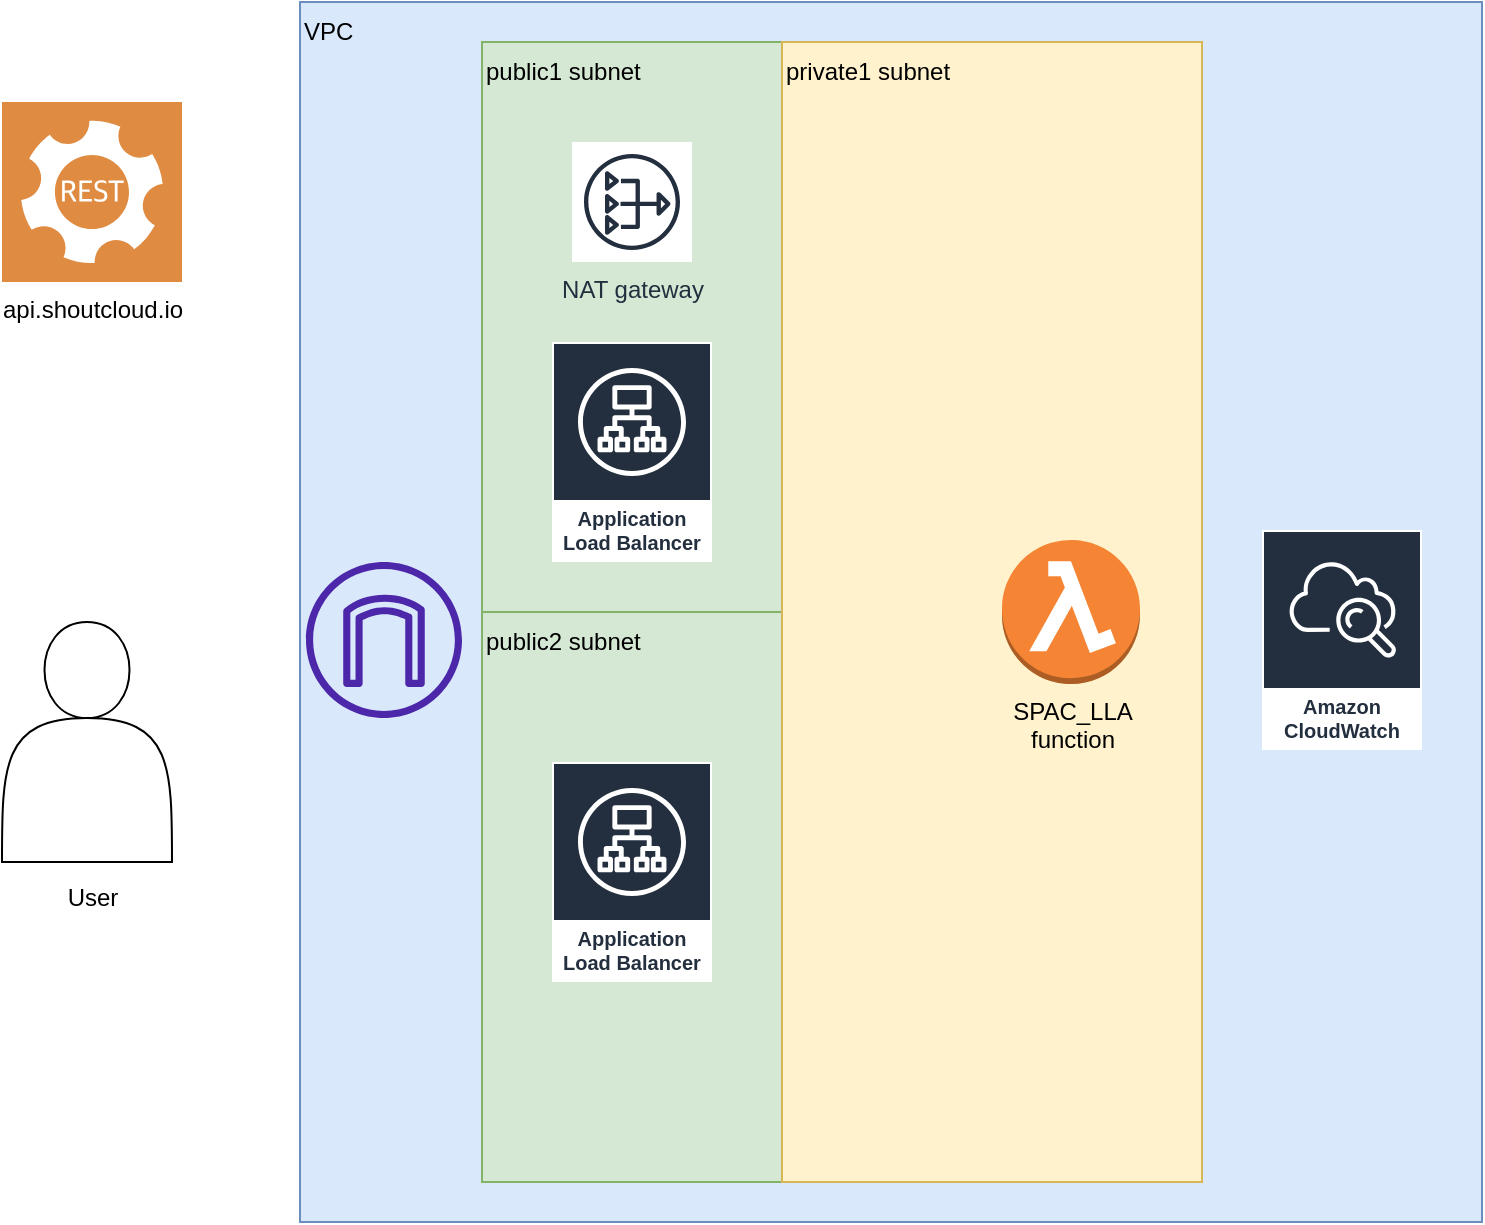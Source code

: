 <mxfile version="16.6.1" type="device" pages="4"><diagram id="nQ5cE1PgtciGUzmoDRAU" name="high-level-diagram"><mxGraphModel dx="1120" dy="743" grid="1" gridSize="10" guides="1" tooltips="1" connect="1" arrows="1" fold="1" page="1" pageScale="1" pageWidth="827" pageHeight="1169" math="0" shadow="0"><root><mxCell id="0"/><mxCell id="1" parent="0"/><mxCell id="ZeFVHa8n_8ad9RUqH5iK-1" value="" style="rounded=0;whiteSpace=wrap;html=1;fillColor=#dae8fc;strokeColor=#6c8ebf;" parent="1" vertex="1"><mxGeometry x="179" y="90" width="591" height="610" as="geometry"/></mxCell><mxCell id="ZeFVHa8n_8ad9RUqH5iK-8" value="VPC" style="text;html=1;strokeColor=none;fillColor=none;align=left;verticalAlign=middle;whiteSpace=wrap;rounded=0;fontColor=#000000;" parent="1" vertex="1"><mxGeometry x="179" y="90" width="81" height="30" as="geometry"/></mxCell><mxCell id="ZeFVHa8n_8ad9RUqH5iK-10" value="" style="rounded=0;whiteSpace=wrap;html=1;fillColor=#d5e8d4;strokeColor=#82b366;" parent="1" vertex="1"><mxGeometry x="270" y="110" width="150" height="285" as="geometry"/></mxCell><mxCell id="ZeFVHa8n_8ad9RUqH5iK-11" value="" style="rounded=0;whiteSpace=wrap;html=1;fillColor=#d5e8d4;strokeColor=#82b366;" parent="1" vertex="1"><mxGeometry x="270" y="395" width="150" height="285" as="geometry"/></mxCell><mxCell id="Bqds_71Zmgiunn6YBquI-2" value="public1 subnet" style="text;html=1;strokeColor=none;fillColor=none;align=left;verticalAlign=middle;whiteSpace=wrap;rounded=0;fontColor=#000000;" vertex="1" parent="1"><mxGeometry x="270" y="110" width="150" height="30" as="geometry"/></mxCell><mxCell id="Bqds_71Zmgiunn6YBquI-3" value="public2 subnet" style="text;html=1;strokeColor=none;fillColor=none;align=left;verticalAlign=middle;whiteSpace=wrap;rounded=0;fontColor=#000000;" vertex="1" parent="1"><mxGeometry x="270" y="395" width="150" height="30" as="geometry"/></mxCell><mxCell id="Bqds_71Zmgiunn6YBquI-4" value="" style="rounded=0;whiteSpace=wrap;html=1;fillColor=#fff2cc;strokeColor=#d6b656;" vertex="1" parent="1"><mxGeometry x="420" y="110" width="210" height="570" as="geometry"/></mxCell><mxCell id="Bqds_71Zmgiunn6YBquI-5" value="private1 subnet" style="text;html=1;strokeColor=none;fillColor=none;align=left;verticalAlign=middle;whiteSpace=wrap;rounded=0;fontColor=#000000;" vertex="1" parent="1"><mxGeometry x="420" y="110" width="150" height="30" as="geometry"/></mxCell><mxCell id="Bqds_71Zmgiunn6YBquI-6" value="NAT gateway" style="sketch=0;outlineConnect=0;fontColor=#232F3E;gradientColor=none;strokeColor=#232F3E;fillColor=#ffffff;dashed=0;verticalLabelPosition=bottom;verticalAlign=top;align=center;html=1;fontSize=12;fontStyle=0;aspect=fixed;shape=mxgraph.aws4.resourceIcon;resIcon=mxgraph.aws4.nat_gateway;" vertex="1" parent="1"><mxGeometry x="315" y="160" width="60" height="60" as="geometry"/></mxCell><mxCell id="Bqds_71Zmgiunn6YBquI-7" value="SPAC_LLA&lt;br&gt;function" style="outlineConnect=0;dashed=0;verticalLabelPosition=bottom;verticalAlign=top;align=center;html=1;shape=mxgraph.aws3.lambda_function;fillColor=#F58534;gradientColor=none;" vertex="1" parent="1"><mxGeometry x="530" y="359" width="69" height="72" as="geometry"/></mxCell><mxCell id="Bqds_71Zmgiunn6YBquI-8" value="Application Load Balancer" style="sketch=0;outlineConnect=0;fontColor=#232F3E;gradientColor=none;strokeColor=#ffffff;fillColor=#232F3E;dashed=0;verticalLabelPosition=middle;verticalAlign=bottom;align=center;html=1;whiteSpace=wrap;fontSize=10;fontStyle=1;spacing=3;shape=mxgraph.aws4.productIcon;prIcon=mxgraph.aws4.application_load_balancer;" vertex="1" parent="1"><mxGeometry x="305" y="260" width="80" height="110" as="geometry"/></mxCell><mxCell id="Bqds_71Zmgiunn6YBquI-9" value="Application Load Balancer" style="sketch=0;outlineConnect=0;fontColor=#232F3E;gradientColor=none;strokeColor=#ffffff;fillColor=#232F3E;dashed=0;verticalLabelPosition=middle;verticalAlign=bottom;align=center;html=1;whiteSpace=wrap;fontSize=10;fontStyle=1;spacing=3;shape=mxgraph.aws4.productIcon;prIcon=mxgraph.aws4.application_load_balancer;" vertex="1" parent="1"><mxGeometry x="305" y="470" width="80" height="110" as="geometry"/></mxCell><mxCell id="Bqds_71Zmgiunn6YBquI-10" value="" style="sketch=0;outlineConnect=0;fontColor=#232F3E;gradientColor=none;fillColor=#4D27AA;strokeColor=none;dashed=0;verticalLabelPosition=bottom;verticalAlign=top;align=center;html=1;fontSize=12;fontStyle=0;aspect=fixed;pointerEvents=1;shape=mxgraph.aws4.internet_gateway;" vertex="1" parent="1"><mxGeometry x="182" y="370" width="78" height="78" as="geometry"/></mxCell><mxCell id="Bqds_71Zmgiunn6YBquI-12" value="api.shoutcloud.io" style="sketch=0;pointerEvents=1;shadow=0;dashed=0;html=1;strokeColor=none;fillColor=#DF8C42;labelPosition=center;verticalLabelPosition=bottom;verticalAlign=top;align=center;outlineConnect=0;shape=mxgraph.veeam2.restful_api;" vertex="1" parent="1"><mxGeometry x="30" y="140" width="90" height="90" as="geometry"/></mxCell><mxCell id="Bqds_71Zmgiunn6YBquI-13" value="" style="shape=actor;whiteSpace=wrap;html=1;" vertex="1" parent="1"><mxGeometry x="30" y="400" width="85" height="120" as="geometry"/></mxCell><mxCell id="b-ri4AOI3GrKurm2lQuA-1" value="Amazon CloudWatch" style="sketch=0;outlineConnect=0;fontColor=#232F3E;gradientColor=none;strokeColor=#ffffff;fillColor=#232F3E;dashed=0;verticalLabelPosition=middle;verticalAlign=bottom;align=center;html=1;whiteSpace=wrap;fontSize=10;fontStyle=1;spacing=3;shape=mxgraph.aws4.productIcon;prIcon=mxgraph.aws4.cloudwatch;" vertex="1" parent="1"><mxGeometry x="660" y="354" width="80" height="110" as="geometry"/></mxCell><mxCell id="551qC4IddlyvWQtVf3p7-1" value="User" style="text;html=1;strokeColor=none;fillColor=none;align=center;verticalAlign=middle;whiteSpace=wrap;rounded=0;fontColor=#000000;" vertex="1" parent="1"><mxGeometry x="34.5" y="522.5" width="81" height="30" as="geometry"/></mxCell></root></mxGraphModel></diagram><diagram name="lambda-to-shoutcloud" id="9a8xfyADwKUlXTaewKzN"><mxGraphModel dx="1120" dy="743" grid="1" gridSize="10" guides="1" tooltips="1" connect="1" arrows="1" fold="1" page="1" pageScale="1" pageWidth="827" pageHeight="1169" math="0" shadow="0"><root><mxCell id="WscizCru39iqYISNHptj-0"/><mxCell id="WscizCru39iqYISNHptj-1" parent="WscizCru39iqYISNHptj-0"/><mxCell id="WscizCru39iqYISNHptj-2" value="" style="rounded=0;whiteSpace=wrap;html=1;fillColor=#dae8fc;strokeColor=#6c8ebf;" vertex="1" parent="WscizCru39iqYISNHptj-1"><mxGeometry x="179" y="90" width="591" height="610" as="geometry"/></mxCell><mxCell id="WscizCru39iqYISNHptj-3" value="VPC" style="text;html=1;strokeColor=none;fillColor=none;align=left;verticalAlign=middle;whiteSpace=wrap;rounded=0;fontColor=#000000;" vertex="1" parent="WscizCru39iqYISNHptj-1"><mxGeometry x="179" y="90" width="81" height="30" as="geometry"/></mxCell><mxCell id="WscizCru39iqYISNHptj-4" value="" style="rounded=0;whiteSpace=wrap;html=1;fillColor=#d5e8d4;strokeColor=#82b366;" vertex="1" parent="WscizCru39iqYISNHptj-1"><mxGeometry x="270" y="110" width="150" height="285" as="geometry"/></mxCell><mxCell id="WscizCru39iqYISNHptj-5" value="" style="rounded=0;whiteSpace=wrap;html=1;fillColor=#d5e8d4;strokeColor=#82b366;" vertex="1" parent="WscizCru39iqYISNHptj-1"><mxGeometry x="270" y="395" width="150" height="285" as="geometry"/></mxCell><mxCell id="WscizCru39iqYISNHptj-6" value="public1 subnet" style="text;html=1;strokeColor=none;fillColor=none;align=left;verticalAlign=middle;whiteSpace=wrap;rounded=0;fontColor=#000000;" vertex="1" parent="WscizCru39iqYISNHptj-1"><mxGeometry x="270" y="110" width="150" height="30" as="geometry"/></mxCell><mxCell id="WscizCru39iqYISNHptj-7" value="public2 subnet" style="text;html=1;strokeColor=none;fillColor=none;align=left;verticalAlign=middle;whiteSpace=wrap;rounded=0;fontColor=#000000;" vertex="1" parent="WscizCru39iqYISNHptj-1"><mxGeometry x="270" y="395" width="150" height="30" as="geometry"/></mxCell><mxCell id="WscizCru39iqYISNHptj-8" value="" style="rounded=0;whiteSpace=wrap;html=1;fillColor=#fff2cc;strokeColor=#d6b656;" vertex="1" parent="WscizCru39iqYISNHptj-1"><mxGeometry x="420" y="110" width="210" height="570" as="geometry"/></mxCell><mxCell id="WscizCru39iqYISNHptj-9" value="private1 subnet" style="text;html=1;strokeColor=none;fillColor=none;align=left;verticalAlign=middle;whiteSpace=wrap;rounded=0;fontColor=#000000;" vertex="1" parent="WscizCru39iqYISNHptj-1"><mxGeometry x="420" y="110" width="150" height="30" as="geometry"/></mxCell><mxCell id="WscizCru39iqYISNHptj-10" style="edgeStyle=none;rounded=0;orthogonalLoop=1;jettySize=auto;html=1;" edge="1" parent="WscizCru39iqYISNHptj-1" source="WscizCru39iqYISNHptj-11" target="WscizCru39iqYISNHptj-19"><mxGeometry relative="1" as="geometry"/></mxCell><mxCell id="WscizCru39iqYISNHptj-11" value="NAT gateway" style="sketch=0;outlineConnect=0;fontColor=#232F3E;gradientColor=none;strokeColor=#232F3E;fillColor=#ffffff;dashed=0;verticalLabelPosition=bottom;verticalAlign=top;align=center;html=1;fontSize=12;fontStyle=0;aspect=fixed;shape=mxgraph.aws4.resourceIcon;resIcon=mxgraph.aws4.nat_gateway;" vertex="1" parent="WscizCru39iqYISNHptj-1"><mxGeometry x="315" y="160" width="60" height="60" as="geometry"/></mxCell><mxCell id="WscizCru39iqYISNHptj-12" style="edgeStyle=none;rounded=0;orthogonalLoop=1;jettySize=auto;html=1;" edge="1" parent="WscizCru39iqYISNHptj-1" source="WscizCru39iqYISNHptj-13" target="WscizCru39iqYISNHptj-11"><mxGeometry relative="1" as="geometry"/></mxCell><mxCell id="WscizCru39iqYISNHptj-13" value="SPAC_LLA&lt;br&gt;function" style="outlineConnect=0;dashed=0;verticalLabelPosition=bottom;verticalAlign=top;align=center;html=1;shape=mxgraph.aws3.lambda_function;fillColor=#F58534;gradientColor=none;" vertex="1" parent="WscizCru39iqYISNHptj-1"><mxGeometry x="530" y="359" width="69" height="72" as="geometry"/></mxCell><mxCell id="WscizCru39iqYISNHptj-14" value="Application Load Balancer" style="sketch=0;outlineConnect=0;fontColor=#232F3E;gradientColor=none;strokeColor=#ffffff;fillColor=#232F3E;dashed=0;verticalLabelPosition=middle;verticalAlign=bottom;align=center;html=1;whiteSpace=wrap;fontSize=10;fontStyle=1;spacing=3;shape=mxgraph.aws4.productIcon;prIcon=mxgraph.aws4.application_load_balancer;" vertex="1" parent="WscizCru39iqYISNHptj-1"><mxGeometry x="305" y="260" width="80" height="110" as="geometry"/></mxCell><mxCell id="WscizCru39iqYISNHptj-16" value="Application Load Balancer" style="sketch=0;outlineConnect=0;fontColor=#232F3E;gradientColor=none;strokeColor=#ffffff;fillColor=#232F3E;dashed=0;verticalLabelPosition=middle;verticalAlign=bottom;align=center;html=1;whiteSpace=wrap;fontSize=10;fontStyle=1;spacing=3;shape=mxgraph.aws4.productIcon;prIcon=mxgraph.aws4.application_load_balancer;" vertex="1" parent="WscizCru39iqYISNHptj-1"><mxGeometry x="305" y="470" width="80" height="110" as="geometry"/></mxCell><mxCell id="WscizCru39iqYISNHptj-18" style="edgeStyle=none;rounded=0;orthogonalLoop=1;jettySize=auto;html=1;" edge="1" parent="WscizCru39iqYISNHptj-1" source="WscizCru39iqYISNHptj-19" target="WscizCru39iqYISNHptj-20"><mxGeometry relative="1" as="geometry"/></mxCell><mxCell id="WscizCru39iqYISNHptj-19" value="" style="sketch=0;outlineConnect=0;fontColor=#232F3E;gradientColor=none;fillColor=#4D27AA;strokeColor=none;dashed=0;verticalLabelPosition=bottom;verticalAlign=top;align=center;html=1;fontSize=12;fontStyle=0;aspect=fixed;pointerEvents=1;shape=mxgraph.aws4.internet_gateway;" vertex="1" parent="WscizCru39iqYISNHptj-1"><mxGeometry x="182" y="370" width="78" height="78" as="geometry"/></mxCell><mxCell id="WscizCru39iqYISNHptj-20" value="api.shoutcloud.io" style="sketch=0;pointerEvents=1;shadow=0;dashed=0;html=1;strokeColor=none;fillColor=#DF8C42;labelPosition=center;verticalLabelPosition=bottom;verticalAlign=top;align=center;outlineConnect=0;shape=mxgraph.veeam2.restful_api;" vertex="1" parent="WscizCru39iqYISNHptj-1"><mxGeometry x="30" y="140" width="90" height="90" as="geometry"/></mxCell><mxCell id="WscizCru39iqYISNHptj-22" value="" style="shape=actor;whiteSpace=wrap;html=1;" vertex="1" parent="WscizCru39iqYISNHptj-1"><mxGeometry x="30" y="400" width="85" height="120" as="geometry"/></mxCell><mxCell id="gXNSClgrzbx5Cc7XobBc-0" value="Amazon CloudWatch" style="sketch=0;outlineConnect=0;fontColor=#232F3E;gradientColor=none;strokeColor=#ffffff;fillColor=#232F3E;dashed=0;verticalLabelPosition=middle;verticalAlign=bottom;align=center;html=1;whiteSpace=wrap;fontSize=10;fontStyle=1;spacing=3;shape=mxgraph.aws4.productIcon;prIcon=mxgraph.aws4.cloudwatch;" vertex="1" parent="WscizCru39iqYISNHptj-1"><mxGeometry x="660" y="354" width="80" height="110" as="geometry"/></mxCell><mxCell id="E85vDYx0sOhbP_XuzFaA-0" value="User" style="text;html=1;strokeColor=none;fillColor=none;align=center;verticalAlign=middle;whiteSpace=wrap;rounded=0;fontColor=#000000;" vertex="1" parent="WscizCru39iqYISNHptj-1"><mxGeometry x="34.5" y="522.5" width="81" height="30" as="geometry"/></mxCell></root></mxGraphModel></diagram><diagram name="user-to-lambda" id="h8SRRgfYhQROHy9qnNjl"><mxGraphModel dx="1120" dy="743" grid="1" gridSize="10" guides="1" tooltips="1" connect="1" arrows="1" fold="1" page="1" pageScale="1" pageWidth="827" pageHeight="1169" math="0" shadow="0"><root><mxCell id="JsmRVBBf63f8pNqEB1lF-0"/><mxCell id="JsmRVBBf63f8pNqEB1lF-1" parent="JsmRVBBf63f8pNqEB1lF-0"/><mxCell id="JsmRVBBf63f8pNqEB1lF-2" value="" style="rounded=0;whiteSpace=wrap;html=1;fillColor=#dae8fc;strokeColor=#6c8ebf;" vertex="1" parent="JsmRVBBf63f8pNqEB1lF-1"><mxGeometry x="179" y="90" width="591" height="610" as="geometry"/></mxCell><mxCell id="JsmRVBBf63f8pNqEB1lF-3" value="VPC" style="text;html=1;strokeColor=none;fillColor=none;align=left;verticalAlign=middle;whiteSpace=wrap;rounded=0;fontColor=#000000;" vertex="1" parent="JsmRVBBf63f8pNqEB1lF-1"><mxGeometry x="179" y="90" width="81" height="30" as="geometry"/></mxCell><mxCell id="JsmRVBBf63f8pNqEB1lF-4" value="" style="rounded=0;whiteSpace=wrap;html=1;fillColor=#d5e8d4;strokeColor=#82b366;" vertex="1" parent="JsmRVBBf63f8pNqEB1lF-1"><mxGeometry x="270" y="110" width="150" height="285" as="geometry"/></mxCell><mxCell id="JsmRVBBf63f8pNqEB1lF-5" value="" style="rounded=0;whiteSpace=wrap;html=1;fillColor=#d5e8d4;strokeColor=#82b366;" vertex="1" parent="JsmRVBBf63f8pNqEB1lF-1"><mxGeometry x="270" y="395" width="150" height="285" as="geometry"/></mxCell><mxCell id="JsmRVBBf63f8pNqEB1lF-6" value="public1 subnet" style="text;html=1;strokeColor=none;fillColor=none;align=left;verticalAlign=middle;whiteSpace=wrap;rounded=0;fontColor=#000000;" vertex="1" parent="JsmRVBBf63f8pNqEB1lF-1"><mxGeometry x="270" y="110" width="150" height="30" as="geometry"/></mxCell><mxCell id="JsmRVBBf63f8pNqEB1lF-7" value="public2 subnet" style="text;html=1;strokeColor=none;fillColor=none;align=left;verticalAlign=middle;whiteSpace=wrap;rounded=0;fontColor=#000000;" vertex="1" parent="JsmRVBBf63f8pNqEB1lF-1"><mxGeometry x="270" y="395" width="150" height="30" as="geometry"/></mxCell><mxCell id="JsmRVBBf63f8pNqEB1lF-8" value="" style="rounded=0;whiteSpace=wrap;html=1;fillColor=#fff2cc;strokeColor=#d6b656;" vertex="1" parent="JsmRVBBf63f8pNqEB1lF-1"><mxGeometry x="420" y="110" width="210" height="570" as="geometry"/></mxCell><mxCell id="JsmRVBBf63f8pNqEB1lF-9" value="private1 subnet" style="text;html=1;strokeColor=none;fillColor=none;align=left;verticalAlign=middle;whiteSpace=wrap;rounded=0;fontColor=#000000;" vertex="1" parent="JsmRVBBf63f8pNqEB1lF-1"><mxGeometry x="420" y="110" width="150" height="30" as="geometry"/></mxCell><mxCell id="JsmRVBBf63f8pNqEB1lF-11" value="NAT gateway" style="sketch=0;outlineConnect=0;fontColor=#232F3E;gradientColor=none;strokeColor=#232F3E;fillColor=#ffffff;dashed=0;verticalLabelPosition=bottom;verticalAlign=top;align=center;html=1;fontSize=12;fontStyle=0;aspect=fixed;shape=mxgraph.aws4.resourceIcon;resIcon=mxgraph.aws4.nat_gateway;" vertex="1" parent="JsmRVBBf63f8pNqEB1lF-1"><mxGeometry x="315" y="160" width="60" height="60" as="geometry"/></mxCell><mxCell id="JsmRVBBf63f8pNqEB1lF-13" value="SPAC_LLA&lt;br&gt;function" style="outlineConnect=0;dashed=0;verticalLabelPosition=bottom;verticalAlign=top;align=center;html=1;shape=mxgraph.aws3.lambda_function;fillColor=#F58534;gradientColor=none;" vertex="1" parent="JsmRVBBf63f8pNqEB1lF-1"><mxGeometry x="530" y="359" width="69" height="72" as="geometry"/></mxCell><mxCell id="JsmRVBBf63f8pNqEB1lF-14" value="Application Load Balancer" style="sketch=0;outlineConnect=0;fontColor=#232F3E;gradientColor=none;strokeColor=#ffffff;fillColor=#232F3E;dashed=0;verticalLabelPosition=middle;verticalAlign=bottom;align=center;html=1;whiteSpace=wrap;fontSize=10;fontStyle=1;spacing=3;shape=mxgraph.aws4.productIcon;prIcon=mxgraph.aws4.application_load_balancer;" vertex="1" parent="JsmRVBBf63f8pNqEB1lF-1"><mxGeometry x="305" y="260" width="80" height="110" as="geometry"/></mxCell><mxCell id="JsmRVBBf63f8pNqEB1lF-15" style="edgeStyle=none;rounded=0;orthogonalLoop=1;jettySize=auto;html=1;" edge="1" parent="JsmRVBBf63f8pNqEB1lF-1" source="JsmRVBBf63f8pNqEB1lF-16" target="JsmRVBBf63f8pNqEB1lF-13"><mxGeometry relative="1" as="geometry"/></mxCell><mxCell id="JsmRVBBf63f8pNqEB1lF-16" value="Application Load Balancer" style="sketch=0;outlineConnect=0;fontColor=#232F3E;gradientColor=none;strokeColor=#ffffff;fillColor=#232F3E;dashed=0;verticalLabelPosition=middle;verticalAlign=bottom;align=center;html=1;whiteSpace=wrap;fontSize=10;fontStyle=1;spacing=3;shape=mxgraph.aws4.productIcon;prIcon=mxgraph.aws4.application_load_balancer;" vertex="1" parent="JsmRVBBf63f8pNqEB1lF-1"><mxGeometry x="305" y="470" width="80" height="110" as="geometry"/></mxCell><mxCell id="JsmRVBBf63f8pNqEB1lF-17" style="rounded=0;orthogonalLoop=1;jettySize=auto;html=1;" edge="1" parent="JsmRVBBf63f8pNqEB1lF-1" source="JsmRVBBf63f8pNqEB1lF-19" target="JsmRVBBf63f8pNqEB1lF-16"><mxGeometry relative="1" as="geometry"/></mxCell><mxCell id="JsmRVBBf63f8pNqEB1lF-19" value="" style="sketch=0;outlineConnect=0;fontColor=#232F3E;gradientColor=none;fillColor=#4D27AA;strokeColor=none;dashed=0;verticalLabelPosition=bottom;verticalAlign=top;align=center;html=1;fontSize=12;fontStyle=0;aspect=fixed;pointerEvents=1;shape=mxgraph.aws4.internet_gateway;" vertex="1" parent="JsmRVBBf63f8pNqEB1lF-1"><mxGeometry x="182" y="370" width="78" height="78" as="geometry"/></mxCell><mxCell id="JsmRVBBf63f8pNqEB1lF-20" value="api.shoutcloud.io" style="sketch=0;pointerEvents=1;shadow=0;dashed=0;html=1;strokeColor=none;fillColor=#DF8C42;labelPosition=center;verticalLabelPosition=bottom;verticalAlign=top;align=center;outlineConnect=0;shape=mxgraph.veeam2.restful_api;" vertex="1" parent="JsmRVBBf63f8pNqEB1lF-1"><mxGeometry x="30" y="140" width="90" height="90" as="geometry"/></mxCell><mxCell id="JsmRVBBf63f8pNqEB1lF-21" style="rounded=0;orthogonalLoop=1;jettySize=auto;html=1;" edge="1" parent="JsmRVBBf63f8pNqEB1lF-1" source="JsmRVBBf63f8pNqEB1lF-22" target="JsmRVBBf63f8pNqEB1lF-19"><mxGeometry relative="1" as="geometry"/></mxCell><mxCell id="JsmRVBBf63f8pNqEB1lF-22" value="" style="shape=actor;whiteSpace=wrap;html=1;" vertex="1" parent="JsmRVBBf63f8pNqEB1lF-1"><mxGeometry x="30" y="400" width="85" height="120" as="geometry"/></mxCell><mxCell id="ERlRizlG_3LwQci9SgOl-0" value="Amazon CloudWatch" style="sketch=0;outlineConnect=0;fontColor=#232F3E;gradientColor=none;strokeColor=#ffffff;fillColor=#232F3E;dashed=0;verticalLabelPosition=middle;verticalAlign=bottom;align=center;html=1;whiteSpace=wrap;fontSize=10;fontStyle=1;spacing=3;shape=mxgraph.aws4.productIcon;prIcon=mxgraph.aws4.cloudwatch;" vertex="1" parent="JsmRVBBf63f8pNqEB1lF-1"><mxGeometry x="660" y="354" width="80" height="110" as="geometry"/></mxCell><mxCell id="G1tmH4Dxr8MJIsqYeQRO-0" value="User" style="text;html=1;strokeColor=none;fillColor=none;align=center;verticalAlign=middle;whiteSpace=wrap;rounded=0;fontColor=#000000;" vertex="1" parent="JsmRVBBf63f8pNqEB1lF-1"><mxGeometry x="34.5" y="522.5" width="81" height="30" as="geometry"/></mxCell></root></mxGraphModel></diagram><diagram name="EKS instead of Lambda" id="uAL-9PbDl1FX-cYESGCG"><mxGraphModel dx="1120" dy="1912" grid="1" gridSize="10" guides="1" tooltips="1" connect="1" arrows="1" fold="1" page="1" pageScale="1" pageWidth="827" pageHeight="1169" math="0" shadow="0"><root><mxCell id="9qdiX02xIV1_z6rzmOP2-0"/><mxCell id="9qdiX02xIV1_z6rzmOP2-1" parent="9qdiX02xIV1_z6rzmOP2-0"/><mxCell id="9qdiX02xIV1_z6rzmOP2-2" value="" style="rounded=0;whiteSpace=wrap;html=1;fillColor=#dae8fc;strokeColor=#6c8ebf;" vertex="1" parent="9qdiX02xIV1_z6rzmOP2-1"><mxGeometry x="179" y="90" width="591" height="610" as="geometry"/></mxCell><mxCell id="9qdiX02xIV1_z6rzmOP2-3" value="VPC" style="text;html=1;strokeColor=none;fillColor=none;align=left;verticalAlign=middle;whiteSpace=wrap;rounded=0;fontColor=#000000;" vertex="1" parent="9qdiX02xIV1_z6rzmOP2-1"><mxGeometry x="179" y="90" width="81" height="30" as="geometry"/></mxCell><mxCell id="9qdiX02xIV1_z6rzmOP2-4" value="" style="rounded=0;whiteSpace=wrap;html=1;fillColor=#d5e8d4;strokeColor=#82b366;" vertex="1" parent="9qdiX02xIV1_z6rzmOP2-1"><mxGeometry x="270" y="110" width="150" height="285" as="geometry"/></mxCell><mxCell id="9qdiX02xIV1_z6rzmOP2-5" value="" style="rounded=0;whiteSpace=wrap;html=1;fillColor=#d5e8d4;strokeColor=#82b366;" vertex="1" parent="9qdiX02xIV1_z6rzmOP2-1"><mxGeometry x="270" y="395" width="150" height="285" as="geometry"/></mxCell><mxCell id="9qdiX02xIV1_z6rzmOP2-6" value="public1 subnet" style="text;html=1;strokeColor=none;fillColor=none;align=left;verticalAlign=middle;whiteSpace=wrap;rounded=0;fontColor=#000000;" vertex="1" parent="9qdiX02xIV1_z6rzmOP2-1"><mxGeometry x="270" y="110" width="150" height="30" as="geometry"/></mxCell><mxCell id="9qdiX02xIV1_z6rzmOP2-7" value="public2 subnet" style="text;html=1;strokeColor=none;fillColor=none;align=left;verticalAlign=middle;whiteSpace=wrap;rounded=0;fontColor=#000000;" vertex="1" parent="9qdiX02xIV1_z6rzmOP2-1"><mxGeometry x="270" y="395" width="150" height="30" as="geometry"/></mxCell><mxCell id="9qdiX02xIV1_z6rzmOP2-8" value="" style="rounded=0;whiteSpace=wrap;html=1;fillColor=#fff2cc;strokeColor=#d6b656;" vertex="1" parent="9qdiX02xIV1_z6rzmOP2-1"><mxGeometry x="420" y="110" width="210" height="570" as="geometry"/></mxCell><mxCell id="9qdiX02xIV1_z6rzmOP2-9" value="private1 subnet" style="text;html=1;strokeColor=none;fillColor=none;align=left;verticalAlign=middle;whiteSpace=wrap;rounded=0;fontColor=#000000;" vertex="1" parent="9qdiX02xIV1_z6rzmOP2-1"><mxGeometry x="420" y="110" width="150" height="30" as="geometry"/></mxCell><mxCell id="9qdiX02xIV1_z6rzmOP2-10" value="NAT gateway" style="sketch=0;outlineConnect=0;fontColor=#232F3E;gradientColor=none;strokeColor=#232F3E;fillColor=#ffffff;dashed=0;verticalLabelPosition=bottom;verticalAlign=top;align=center;html=1;fontSize=12;fontStyle=0;aspect=fixed;shape=mxgraph.aws4.resourceIcon;resIcon=mxgraph.aws4.nat_gateway;" vertex="1" parent="9qdiX02xIV1_z6rzmOP2-1"><mxGeometry x="315" y="160" width="60" height="60" as="geometry"/></mxCell><mxCell id="9qdiX02xIV1_z6rzmOP2-12" value="Application Load Balancer" style="sketch=0;outlineConnect=0;fontColor=#232F3E;gradientColor=none;strokeColor=#ffffff;fillColor=#232F3E;dashed=0;verticalLabelPosition=middle;verticalAlign=bottom;align=center;html=1;whiteSpace=wrap;fontSize=10;fontStyle=1;spacing=3;shape=mxgraph.aws4.productIcon;prIcon=mxgraph.aws4.application_load_balancer;" vertex="1" parent="9qdiX02xIV1_z6rzmOP2-1"><mxGeometry x="305" y="260" width="80" height="110" as="geometry"/></mxCell><mxCell id="9qdiX02xIV1_z6rzmOP2-14" value="Application Load Balancer" style="sketch=0;outlineConnect=0;fontColor=#232F3E;gradientColor=none;strokeColor=#ffffff;fillColor=#232F3E;dashed=0;verticalLabelPosition=middle;verticalAlign=bottom;align=center;html=1;whiteSpace=wrap;fontSize=10;fontStyle=1;spacing=3;shape=mxgraph.aws4.productIcon;prIcon=mxgraph.aws4.application_load_balancer;" vertex="1" parent="9qdiX02xIV1_z6rzmOP2-1"><mxGeometry x="305" y="470" width="80" height="110" as="geometry"/></mxCell><mxCell id="9qdiX02xIV1_z6rzmOP2-16" value="" style="sketch=0;outlineConnect=0;fontColor=#232F3E;gradientColor=none;fillColor=#4D27AA;strokeColor=none;dashed=0;verticalLabelPosition=bottom;verticalAlign=top;align=center;html=1;fontSize=12;fontStyle=0;aspect=fixed;pointerEvents=1;shape=mxgraph.aws4.internet_gateway;" vertex="1" parent="9qdiX02xIV1_z6rzmOP2-1"><mxGeometry x="182" y="370" width="78" height="78" as="geometry"/></mxCell><mxCell id="9qdiX02xIV1_z6rzmOP2-17" value="api.shoutcloud.io" style="sketch=0;pointerEvents=1;shadow=0;dashed=0;html=1;strokeColor=none;fillColor=#DF8C42;labelPosition=center;verticalLabelPosition=bottom;verticalAlign=top;align=center;outlineConnect=0;shape=mxgraph.veeam2.restful_api;" vertex="1" parent="9qdiX02xIV1_z6rzmOP2-1"><mxGeometry x="30" y="140" width="90" height="90" as="geometry"/></mxCell><mxCell id="9qdiX02xIV1_z6rzmOP2-19" value="" style="shape=actor;whiteSpace=wrap;html=1;" vertex="1" parent="9qdiX02xIV1_z6rzmOP2-1"><mxGeometry x="30" y="400" width="85" height="120" as="geometry"/></mxCell><mxCell id="9qdiX02xIV1_z6rzmOP2-21" value="User" style="text;html=1;strokeColor=none;fillColor=none;align=center;verticalAlign=middle;whiteSpace=wrap;rounded=0;fontColor=#000000;" vertex="1" parent="9qdiX02xIV1_z6rzmOP2-1"><mxGeometry x="34.5" y="522.5" width="81" height="30" as="geometry"/></mxCell><mxCell id="9qdiX02xIV1_z6rzmOP2-25" style="edgeStyle=none;rounded=0;orthogonalLoop=1;jettySize=auto;html=1;" edge="1" parent="9qdiX02xIV1_z6rzmOP2-1" source="9qdiX02xIV1_z6rzmOP2-22" target="9qdiX02xIV1_z6rzmOP2-23"><mxGeometry relative="1" as="geometry"/></mxCell><mxCell id="9qdiX02xIV1_z6rzmOP2-34" value="logs" style="edgeLabel;html=1;align=center;verticalAlign=middle;resizable=0;points=[];" vertex="1" connectable="0" parent="9qdiX02xIV1_z6rzmOP2-25"><mxGeometry x="-0.087" relative="1" as="geometry"><mxPoint as="offset"/></mxGeometry></mxCell><mxCell id="9qdiX02xIV1_z6rzmOP2-31" style="edgeStyle=none;rounded=0;orthogonalLoop=1;jettySize=auto;html=1;" edge="1" parent="9qdiX02xIV1_z6rzmOP2-1" source="9qdiX02xIV1_z6rzmOP2-22" target="9qdiX02xIV1_z6rzmOP2-30"><mxGeometry relative="1" as="geometry"/></mxCell><mxCell id="9qdiX02xIV1_z6rzmOP2-33" value="Important Errors/Warnings" style="edgeLabel;html=1;align=center;verticalAlign=middle;resizable=0;points=[];" vertex="1" connectable="0" parent="9qdiX02xIV1_z6rzmOP2-31"><mxGeometry x="-0.114" relative="1" as="geometry"><mxPoint as="offset"/></mxGeometry></mxCell><mxCell id="9qdiX02xIV1_z6rzmOP2-22" value="Amazon EKS" style="sketch=0;outlineConnect=0;fontColor=#232F3E;gradientColor=none;strokeColor=#ffffff;fillColor=#232F3E;dashed=0;verticalLabelPosition=middle;verticalAlign=bottom;align=center;html=1;whiteSpace=wrap;fontSize=10;fontStyle=1;spacing=3;shape=mxgraph.aws4.productIcon;prIcon=mxgraph.aws4.eks;" vertex="1" parent="9qdiX02xIV1_z6rzmOP2-1"><mxGeometry x="490" y="345" width="80" height="100" as="geometry"/></mxCell><mxCell id="9qdiX02xIV1_z6rzmOP2-26" style="edgeStyle=none;rounded=0;orthogonalLoop=1;jettySize=auto;html=1;" edge="1" parent="9qdiX02xIV1_z6rzmOP2-1" source="9qdiX02xIV1_z6rzmOP2-23" target="9qdiX02xIV1_z6rzmOP2-24"><mxGeometry relative="1" as="geometry"/></mxCell><mxCell id="9qdiX02xIV1_z6rzmOP2-23" value="Amazon Kinesis Data Firehose" style="sketch=0;outlineConnect=0;fontColor=#232F3E;gradientColor=none;strokeColor=#ffffff;fillColor=#232F3E;dashed=0;verticalLabelPosition=middle;verticalAlign=bottom;align=center;html=1;whiteSpace=wrap;fontSize=10;fontStyle=1;spacing=3;shape=mxgraph.aws4.productIcon;prIcon=mxgraph.aws4.kinesis_data_firehose;" vertex="1" parent="9qdiX02xIV1_z6rzmOP2-1"><mxGeometry x="660" y="395" width="80" height="120" as="geometry"/></mxCell><mxCell id="9qdiX02xIV1_z6rzmOP2-24" value="Amazon S3" style="sketch=0;outlineConnect=0;fontColor=#232F3E;gradientColor=none;strokeColor=#ffffff;fillColor=#232F3E;dashed=0;verticalLabelPosition=middle;verticalAlign=bottom;align=center;html=1;whiteSpace=wrap;fontSize=10;fontStyle=1;spacing=3;shape=mxgraph.aws4.productIcon;prIcon=mxgraph.aws4.s3;" vertex="1" parent="9qdiX02xIV1_z6rzmOP2-1"><mxGeometry x="660" y="560" width="80" height="100" as="geometry"/></mxCell><mxCell id="9qdiX02xIV1_z6rzmOP2-29" value="Slack / PagerDuty" style="sketch=0;pointerEvents=1;shadow=0;dashed=0;html=1;strokeColor=none;fillColor=#505050;labelPosition=center;verticalLabelPosition=bottom;verticalAlign=top;outlineConnect=0;align=center;shape=mxgraph.office.communications.chat_room;" vertex="1" parent="9qdiX02xIV1_z6rzmOP2-1"><mxGeometry x="660" y="-30" width="76.67" height="80" as="geometry"/></mxCell><mxCell id="9qdiX02xIV1_z6rzmOP2-32" style="edgeStyle=none;rounded=0;orthogonalLoop=1;jettySize=auto;html=1;" edge="1" parent="9qdiX02xIV1_z6rzmOP2-1" source="9qdiX02xIV1_z6rzmOP2-30"><mxGeometry relative="1" as="geometry"><mxPoint x="698" y="70" as="targetPoint"/></mxGeometry></mxCell><mxCell id="9qdiX02xIV1_z6rzmOP2-30" value="Amazon SNS" style="sketch=0;outlineConnect=0;fontColor=#232F3E;gradientColor=none;strokeColor=#ffffff;fillColor=#232F3E;dashed=0;verticalLabelPosition=middle;verticalAlign=bottom;align=center;html=1;whiteSpace=wrap;fontSize=10;fontStyle=1;spacing=3;shape=mxgraph.aws4.productIcon;prIcon=mxgraph.aws4.sns;" vertex="1" parent="9qdiX02xIV1_z6rzmOP2-1"><mxGeometry x="660" y="203" width="80" height="100" as="geometry"/></mxCell></root></mxGraphModel></diagram></mxfile>